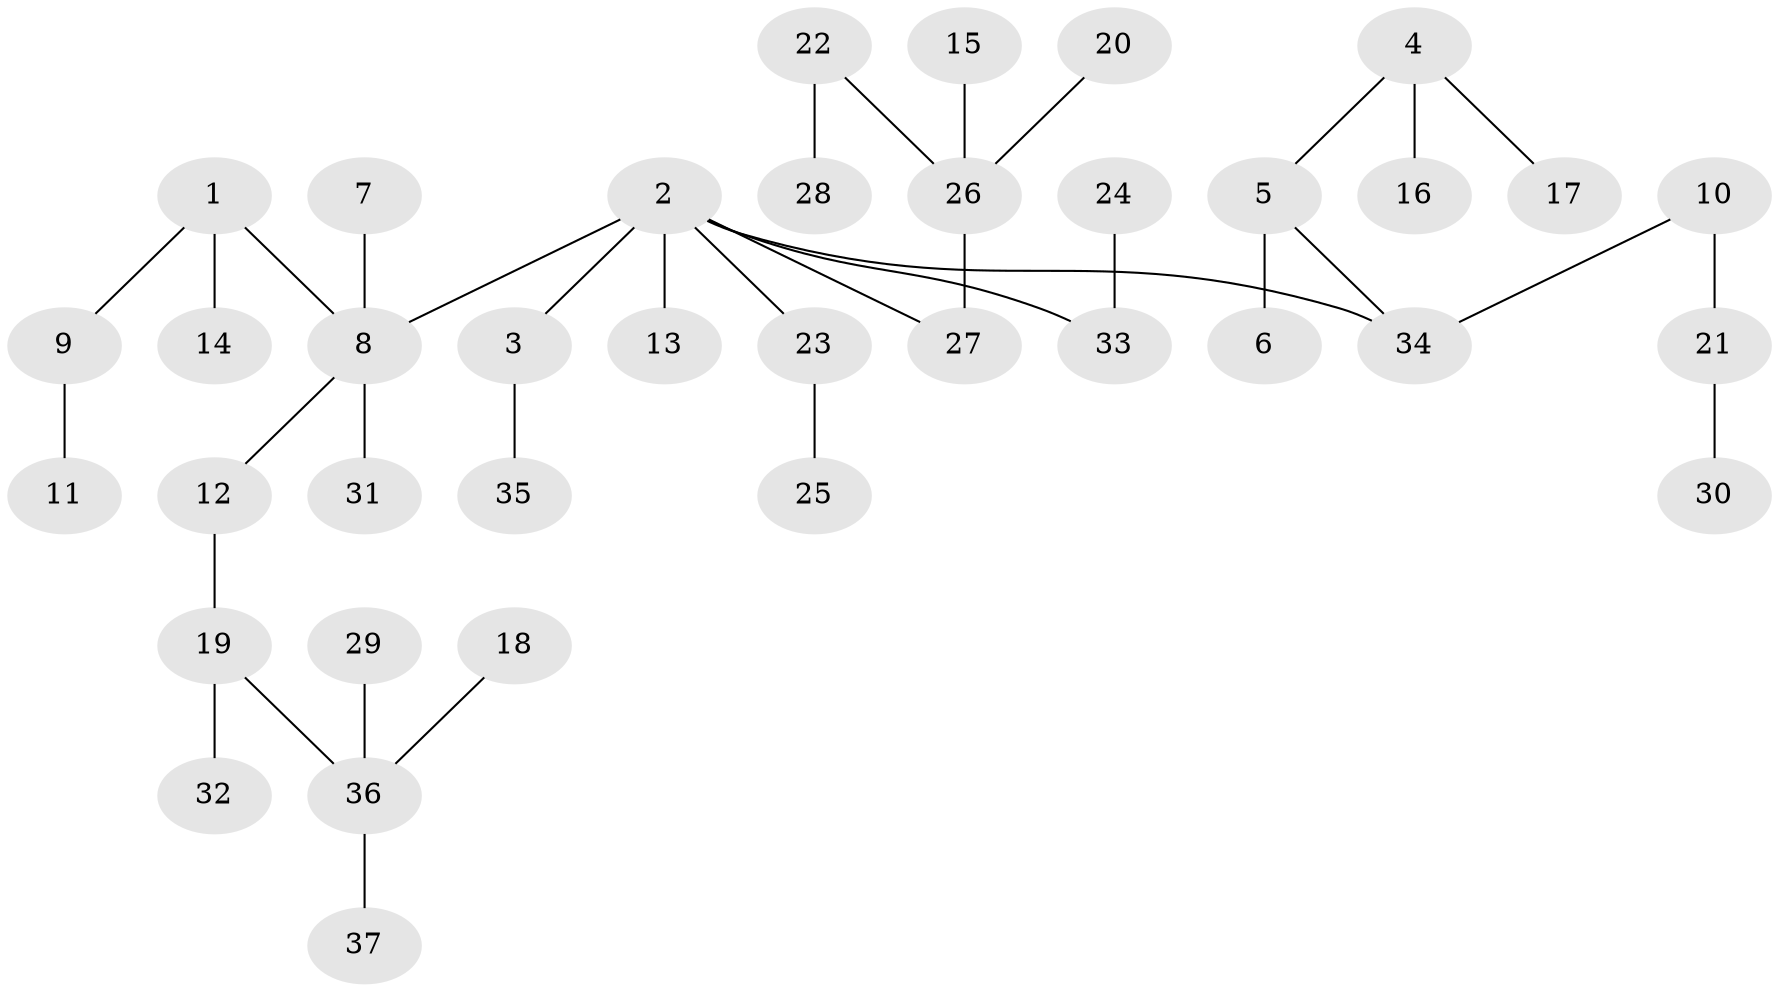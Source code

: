 // original degree distribution, {6: 0.01639344262295082, 3: 0.11475409836065574, 8: 0.01639344262295082, 1: 0.5081967213114754, 2: 0.26229508196721313, 4: 0.04918032786885246, 5: 0.03278688524590164}
// Generated by graph-tools (version 1.1) at 2025/37/03/04/25 23:37:16]
// undirected, 37 vertices, 36 edges
graph export_dot {
  node [color=gray90,style=filled];
  1;
  2;
  3;
  4;
  5;
  6;
  7;
  8;
  9;
  10;
  11;
  12;
  13;
  14;
  15;
  16;
  17;
  18;
  19;
  20;
  21;
  22;
  23;
  24;
  25;
  26;
  27;
  28;
  29;
  30;
  31;
  32;
  33;
  34;
  35;
  36;
  37;
  1 -- 8 [weight=1.0];
  1 -- 9 [weight=1.0];
  1 -- 14 [weight=1.0];
  2 -- 3 [weight=1.0];
  2 -- 8 [weight=1.0];
  2 -- 13 [weight=1.0];
  2 -- 23 [weight=1.0];
  2 -- 27 [weight=1.0];
  2 -- 33 [weight=1.0];
  2 -- 34 [weight=1.0];
  3 -- 35 [weight=1.0];
  4 -- 5 [weight=1.0];
  4 -- 16 [weight=1.0];
  4 -- 17 [weight=1.0];
  5 -- 6 [weight=1.0];
  5 -- 34 [weight=1.0];
  7 -- 8 [weight=1.0];
  8 -- 12 [weight=1.0];
  8 -- 31 [weight=1.0];
  9 -- 11 [weight=1.0];
  10 -- 21 [weight=1.0];
  10 -- 34 [weight=1.0];
  12 -- 19 [weight=1.0];
  15 -- 26 [weight=1.0];
  18 -- 36 [weight=1.0];
  19 -- 32 [weight=1.0];
  19 -- 36 [weight=1.0];
  20 -- 26 [weight=1.0];
  21 -- 30 [weight=1.0];
  22 -- 26 [weight=1.0];
  22 -- 28 [weight=1.0];
  23 -- 25 [weight=1.0];
  24 -- 33 [weight=1.0];
  26 -- 27 [weight=1.0];
  29 -- 36 [weight=1.0];
  36 -- 37 [weight=1.0];
}
